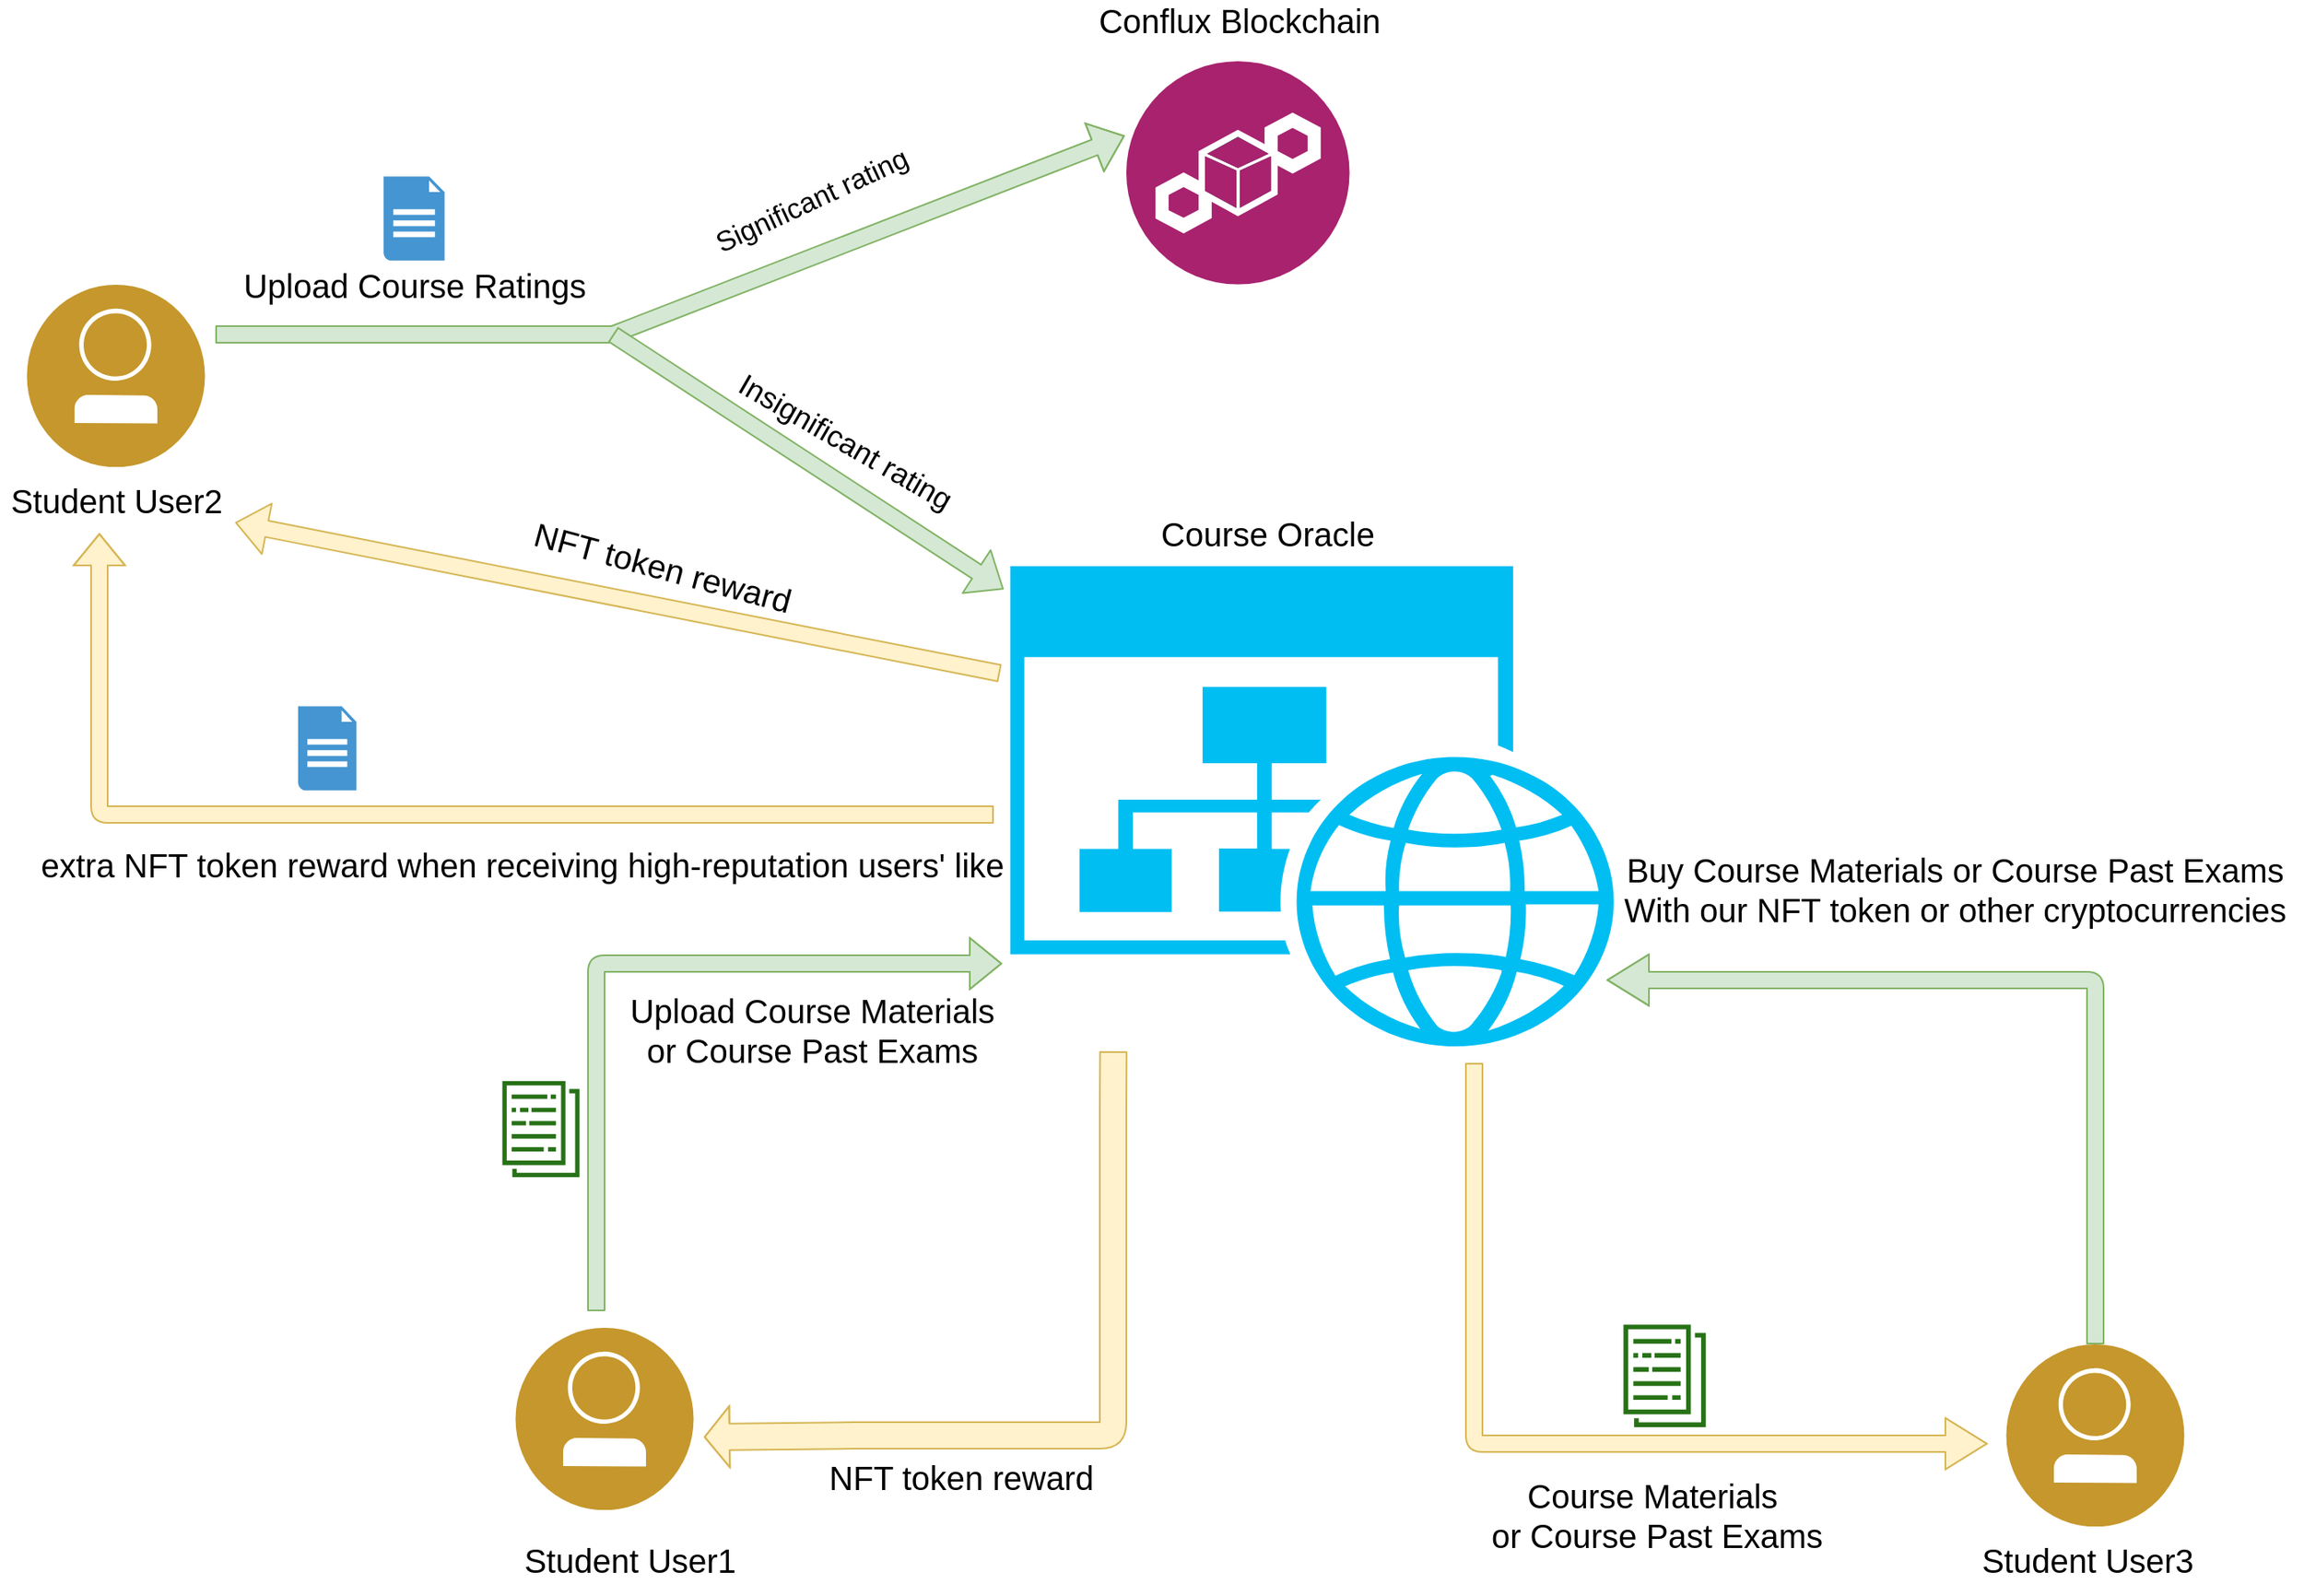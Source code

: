 <mxfile version="14.9.3" type="github">
  <diagram id="26IZYg_4WByHPdlWehGA" name="Page-1">
    <mxGraphModel dx="2188" dy="2236" grid="1" gridSize="10" guides="1" tooltips="1" connect="1" arrows="1" fold="1" page="1" pageScale="1" pageWidth="850" pageHeight="1100" math="0" shadow="0">
      <root>
        <mxCell id="0" />
        <mxCell id="1" parent="0" />
        <mxCell id="faTPQKULuV8uXoHvE5oI-4" value="&lt;font style=&quot;font-size: 20px&quot;&gt;Student User1&lt;/font&gt;" style="text;html=1;align=center;verticalAlign=middle;resizable=0;points=[];autosize=1;strokeColor=none;" vertex="1" parent="1">
          <mxGeometry x="-20" y="800" width="140" height="20" as="geometry" />
        </mxCell>
        <mxCell id="faTPQKULuV8uXoHvE5oI-6" value="" style="aspect=fixed;perimeter=ellipsePerimeter;html=1;align=center;shadow=0;dashed=0;fontColor=#4277BB;labelBackgroundColor=#ffffff;fontSize=12;spacingTop=3;image;image=img/lib/ibm/blockchain/blockchain.svg;" vertex="1" parent="1">
          <mxGeometry x="350" y="-95" width="135" height="135" as="geometry" />
        </mxCell>
        <mxCell id="faTPQKULuV8uXoHvE5oI-7" value="" style="aspect=fixed;perimeter=ellipsePerimeter;html=1;align=center;shadow=0;dashed=0;fontColor=#4277BB;labelBackgroundColor=#ffffff;fontSize=12;spacingTop=3;image;image=img/lib/ibm/blockchain/blockchain_developer.svg;" vertex="1" parent="1">
          <mxGeometry x="-20" y="670" width="110" height="110" as="geometry" />
        </mxCell>
        <mxCell id="faTPQKULuV8uXoHvE5oI-9" value="&lt;font style=&quot;font-size: 20px&quot;&gt;Conflux Blockchain&lt;/font&gt;" style="text;html=1;align=center;verticalAlign=middle;resizable=0;points=[];autosize=1;strokeColor=none;" vertex="1" parent="1">
          <mxGeometry x="322.5" y="-130" width="190" height="20" as="geometry" />
        </mxCell>
        <mxCell id="faTPQKULuV8uXoHvE5oI-10" value="" style="outlineConnect=0;fontColor=#232F3E;gradientColor=none;fillColor=#277116;strokeColor=none;dashed=0;verticalLabelPosition=bottom;verticalAlign=top;align=center;html=1;fontSize=12;fontStyle=0;aspect=fixed;pointerEvents=1;shape=mxgraph.aws4.data_set;" vertex="1" parent="1">
          <mxGeometry x="-26.85" y="521" width="46.85" height="58" as="geometry" />
        </mxCell>
        <mxCell id="faTPQKULuV8uXoHvE5oI-11" value="" style="verticalLabelPosition=bottom;html=1;verticalAlign=top;align=center;strokeColor=none;fillColor=#00BEF2;shape=mxgraph.azure.website_generic;pointerEvents=1;" vertex="1" parent="1">
          <mxGeometry x="280" y="210" width="370" height="290" as="geometry" />
        </mxCell>
        <mxCell id="faTPQKULuV8uXoHvE5oI-12" value="&lt;font style=&quot;font-size: 20px&quot;&gt;Course Oracle&lt;/font&gt;" style="text;html=1;align=center;verticalAlign=middle;resizable=0;points=[];autosize=1;strokeColor=none;" vertex="1" parent="1">
          <mxGeometry x="365" y="180" width="140" height="20" as="geometry" />
        </mxCell>
        <mxCell id="faTPQKULuV8uXoHvE5oI-13" value="" style="shape=flexArrow;endArrow=classic;html=1;fillColor=#d5e8d4;strokeColor=#82b366;" edge="1" parent="1">
          <mxGeometry width="50" height="50" relative="1" as="geometry">
            <mxPoint x="30" y="660" as="sourcePoint" />
            <mxPoint x="275" y="450" as="targetPoint" />
            <Array as="points">
              <mxPoint x="30" y="450" />
            </Array>
          </mxGeometry>
        </mxCell>
        <mxCell id="faTPQKULuV8uXoHvE5oI-14" value="&lt;font style=&quot;font-size: 20px&quot;&gt;Upload Course Materials&lt;br&gt;or Course Past Exams&lt;br&gt;&lt;/font&gt;" style="text;html=1;align=center;verticalAlign=middle;resizable=0;points=[];autosize=1;strokeColor=none;rotation=0;" vertex="1" parent="1">
          <mxGeometry x="40" y="470" width="240" height="40" as="geometry" />
        </mxCell>
        <mxCell id="faTPQKULuV8uXoHvE5oI-15" value="" style="shape=flexArrow;endArrow=classic;html=1;fillColor=#fff2cc;strokeColor=#d6b656;width=16;endSize=4.67;entryX=1.045;entryY=0.6;entryDx=0;entryDy=0;entryPerimeter=0;exitX=0.168;exitY=1.01;exitDx=0;exitDy=0;exitPerimeter=0;" edge="1" parent="1" source="faTPQKULuV8uXoHvE5oI-11" target="faTPQKULuV8uXoHvE5oI-7">
          <mxGeometry width="50" height="50" relative="1" as="geometry">
            <mxPoint x="340" y="510" as="sourcePoint" />
            <mxPoint x="165" y="735" as="targetPoint" />
            <Array as="points">
              <mxPoint x="342" y="535" />
              <mxPoint x="342" y="735" />
              <mxPoint x="185" y="735" />
            </Array>
          </mxGeometry>
        </mxCell>
        <mxCell id="faTPQKULuV8uXoHvE5oI-17" value="" style="shape=image;html=1;verticalAlign=top;verticalLabelPosition=bottom;labelBackgroundColor=#ffffff;imageAspect=0;aspect=fixed;image=https://cdn1.iconfinder.com/data/icons/nft-8/128/Eth_Coin.png" vertex="1" parent="1">
          <mxGeometry x="790" y="470" width="60" height="60" as="geometry" />
        </mxCell>
        <mxCell id="faTPQKULuV8uXoHvE5oI-18" value="&lt;font style=&quot;font-size: 20px&quot;&gt;NFT token reward&lt;/font&gt;" style="text;html=1;align=center;verticalAlign=middle;resizable=0;points=[];autosize=1;strokeColor=none;rotation=0;" vertex="1" parent="1">
          <mxGeometry x="160" y="750" width="180" height="20" as="geometry" />
        </mxCell>
        <mxCell id="faTPQKULuV8uXoHvE5oI-20" value="" style="aspect=fixed;perimeter=ellipsePerimeter;html=1;align=center;shadow=0;dashed=0;fontColor=#4277BB;labelBackgroundColor=#ffffff;fontSize=12;spacingTop=3;image;image=img/lib/ibm/blockchain/blockchain_developer.svg;" vertex="1" parent="1">
          <mxGeometry x="-315" y="40" width="110" height="110" as="geometry" />
        </mxCell>
        <mxCell id="faTPQKULuV8uXoHvE5oI-21" value="" style="outlineConnect=0;fontColor=#232F3E;gradientColor=none;fillColor=#277116;strokeColor=none;dashed=0;verticalLabelPosition=bottom;verticalAlign=top;align=center;html=1;fontSize=12;fontStyle=0;aspect=fixed;pointerEvents=1;shape=mxgraph.aws4.data_set;" vertex="1" parent="1">
          <mxGeometry x="650" y="668.1" width="50" height="61.9" as="geometry" />
        </mxCell>
        <mxCell id="faTPQKULuV8uXoHvE5oI-30" value="&lt;font style=&quot;font-size: 20px&quot;&gt;Upload Course Ratings&lt;br&gt;&lt;/font&gt;" style="text;html=1;align=center;verticalAlign=middle;resizable=0;points=[];autosize=1;strokeColor=none;rotation=0;" vertex="1" parent="1">
          <mxGeometry x="-190" y="30" width="220" height="20" as="geometry" />
        </mxCell>
        <mxCell id="faTPQKULuV8uXoHvE5oI-31" value="&lt;font style=&quot;font-size: 20px&quot;&gt;Student User2&lt;/font&gt;" style="text;html=1;align=center;verticalAlign=middle;resizable=0;points=[];autosize=1;strokeColor=none;" vertex="1" parent="1">
          <mxGeometry x="-330" y="160" width="140" height="20" as="geometry" />
        </mxCell>
        <mxCell id="faTPQKULuV8uXoHvE5oI-32" value="" style="shape=flexArrow;endArrow=classic;html=1;entryX=-0.007;entryY=0.333;entryDx=0;entryDy=0;entryPerimeter=0;fillColor=#d5e8d4;strokeColor=#82b366;" edge="1" parent="1" target="faTPQKULuV8uXoHvE5oI-6">
          <mxGeometry width="50" height="50" relative="1" as="geometry">
            <mxPoint x="-200" y="70" as="sourcePoint" />
            <mxPoint x="-100" y="100" as="targetPoint" />
            <Array as="points">
              <mxPoint x="40" y="70" />
            </Array>
          </mxGeometry>
        </mxCell>
        <mxCell id="faTPQKULuV8uXoHvE5oI-33" value="" style="shape=flexArrow;endArrow=classic;html=1;entryX=-0.011;entryY=0.048;entryDx=0;entryDy=0;entryPerimeter=0;fillColor=#d5e8d4;strokeColor=#82b366;" edge="1" parent="1" target="faTPQKULuV8uXoHvE5oI-11">
          <mxGeometry width="50" height="50" relative="1" as="geometry">
            <mxPoint x="40" y="70" as="sourcePoint" />
            <mxPoint x="130" y="180" as="targetPoint" />
          </mxGeometry>
        </mxCell>
        <mxCell id="faTPQKULuV8uXoHvE5oI-34" value="Significant rating&lt;br style=&quot;font-size: 17px;&quot;&gt;" style="text;html=1;align=center;verticalAlign=middle;resizable=0;points=[];autosize=1;strokeColor=none;fontSize=17;fontStyle=0;rotation=-25;" vertex="1" parent="1">
          <mxGeometry x="90" y="-25.4" width="140" height="30" as="geometry" />
        </mxCell>
        <mxCell id="faTPQKULuV8uXoHvE5oI-35" value="Insignificant rating" style="text;html=1;align=center;verticalAlign=middle;resizable=0;points=[];autosize=1;strokeColor=none;fontSize=18;fontStyle=0;rotation=30;" vertex="1" parent="1">
          <mxGeometry x="100" y="120" width="160" height="30" as="geometry" />
        </mxCell>
        <mxCell id="faTPQKULuV8uXoHvE5oI-37" value="" style="shape=image;html=1;verticalAlign=top;verticalLabelPosition=bottom;labelBackgroundColor=#F8CECC;imageAspect=0;aspect=fixed;image=https://cdn1.iconfinder.com/data/icons/ecommerce-v1-0-outline-1/96/Review_Rating_Feedback-128.png;fontSize=18;" vertex="1" parent="1">
          <mxGeometry x="-114.8" y="294.6" width="60" height="60" as="geometry" />
        </mxCell>
        <mxCell id="faTPQKULuV8uXoHvE5oI-38" value="" style="shadow=0;dashed=0;html=1;strokeColor=none;fillColor=#4495D1;labelPosition=center;verticalLabelPosition=bottom;verticalAlign=top;align=center;outlineConnect=0;shape=mxgraph.veeam.2d.report;fontSize=18;" vertex="1" parent="1">
          <mxGeometry x="-98.4" y="-25.4" width="36.8" height="50.8" as="geometry" />
        </mxCell>
        <mxCell id="faTPQKULuV8uXoHvE5oI-41" value="" style="shape=flexArrow;endArrow=classic;html=1;fontSize=18;exitX=-0.017;exitY=0.223;exitDx=0;exitDy=0;exitPerimeter=0;entryX=1.014;entryY=1.182;entryDx=0;entryDy=0;entryPerimeter=0;fillColor=#fff2cc;strokeColor=#d6b656;" edge="1" parent="1" source="faTPQKULuV8uXoHvE5oI-11" target="faTPQKULuV8uXoHvE5oI-31">
          <mxGeometry width="50" height="50" relative="1" as="geometry">
            <mxPoint x="60" y="150" as="sourcePoint" />
            <mxPoint x="110" y="100" as="targetPoint" />
          </mxGeometry>
        </mxCell>
        <mxCell id="faTPQKULuV8uXoHvE5oI-43" value="" style="shape=image;html=1;verticalAlign=top;verticalLabelPosition=bottom;labelBackgroundColor=#ffffff;imageAspect=0;aspect=fixed;image=https://cdn1.iconfinder.com/data/icons/nft-8/128/Eth_Coin.png" vertex="1" parent="1">
          <mxGeometry x="-80" y="150" width="60" height="60" as="geometry" />
        </mxCell>
        <mxCell id="faTPQKULuV8uXoHvE5oI-44" value="&lt;font style=&quot;font-size: 20px&quot;&gt;NFT token reward&lt;/font&gt;" style="text;html=1;align=center;verticalAlign=middle;resizable=0;points=[];autosize=1;strokeColor=none;rotation=15;" vertex="1" parent="1">
          <mxGeometry x="-20" y="200" width="180" height="20" as="geometry" />
        </mxCell>
        <mxCell id="faTPQKULuV8uXoHvE5oI-46" value="&lt;font style=&quot;font-size: 20px;&quot;&gt;extra NFT token reward when receiving high-reputation users&#39; like&lt;/font&gt;" style="text;html=1;align=center;verticalAlign=middle;resizable=0;points=[];autosize=1;strokeColor=none;rotation=0;fontSize=20;" vertex="1" parent="1">
          <mxGeometry x="-315" y="375" width="600" height="30" as="geometry" />
        </mxCell>
        <mxCell id="faTPQKULuV8uXoHvE5oI-47" value="" style="shape=image;html=1;verticalAlign=top;verticalLabelPosition=bottom;labelBackgroundColor=#ffffff;imageAspect=0;aspect=fixed;image=https://cdn1.iconfinder.com/data/icons/nft-8/128/Eth_Coin.png" vertex="1" parent="1">
          <mxGeometry x="-30" y="285.4" width="60" height="60" as="geometry" />
        </mxCell>
        <mxCell id="faTPQKULuV8uXoHvE5oI-48" value="" style="shadow=0;dashed=0;html=1;strokeColor=none;fillColor=#4495D1;labelPosition=center;verticalLabelPosition=bottom;verticalAlign=top;align=center;outlineConnect=0;shape=mxgraph.veeam.2d.report;fontSize=18;" vertex="1" parent="1">
          <mxGeometry x="-150" y="294.6" width="35.2" height="50.8" as="geometry" />
        </mxCell>
        <mxCell id="faTPQKULuV8uXoHvE5oI-50" value="" style="shape=flexArrow;endArrow=classic;html=1;fontSize=18;fillColor=#fff2cc;strokeColor=#d6b656;" edge="1" parent="1">
          <mxGeometry width="50" height="50" relative="1" as="geometry">
            <mxPoint x="270" y="360" as="sourcePoint" />
            <mxPoint x="-270" y="190" as="targetPoint" />
            <Array as="points">
              <mxPoint x="180" y="360" />
              <mxPoint x="40" y="360" />
              <mxPoint x="-270" y="360" />
              <mxPoint x="-270" y="310" />
            </Array>
          </mxGeometry>
        </mxCell>
        <mxCell id="faTPQKULuV8uXoHvE5oI-51" value="" style="aspect=fixed;perimeter=ellipsePerimeter;html=1;align=center;shadow=0;dashed=0;fontColor=#4277BB;labelBackgroundColor=#ffffff;fontSize=12;spacingTop=3;image;image=img/lib/ibm/blockchain/blockchain_developer.svg;" vertex="1" parent="1">
          <mxGeometry x="880" y="680" width="110" height="110" as="geometry" />
        </mxCell>
        <mxCell id="faTPQKULuV8uXoHvE5oI-52" value="&lt;font style=&quot;font-size: 20px&quot;&gt;Student User3&lt;/font&gt;" style="text;html=1;align=center;verticalAlign=middle;resizable=0;points=[];autosize=1;strokeColor=none;" vertex="1" parent="1">
          <mxGeometry x="860" y="800" width="140" height="20" as="geometry" />
        </mxCell>
        <mxCell id="faTPQKULuV8uXoHvE5oI-53" value="" style="shape=flexArrow;endArrow=classic;html=1;fontSize=20;startSize=3;endSize=8;entryX=0.973;entryY=0.862;entryDx=0;entryDy=0;entryPerimeter=0;exitX=0.5;exitY=0;exitDx=0;exitDy=0;fillColor=#d5e8d4;strokeColor=#82b366;" edge="1" parent="1" source="faTPQKULuV8uXoHvE5oI-51" target="faTPQKULuV8uXoHvE5oI-11">
          <mxGeometry width="50" height="50" relative="1" as="geometry">
            <mxPoint x="820" y="482" as="sourcePoint" />
            <mxPoint x="790" y="540" as="targetPoint" />
            <Array as="points">
              <mxPoint x="935" y="460" />
            </Array>
          </mxGeometry>
        </mxCell>
        <mxCell id="faTPQKULuV8uXoHvE5oI-55" value="" style="shape=image;html=1;verticalAlign=top;verticalLabelPosition=bottom;labelBackgroundColor=#ffffff;imageAspect=0;aspect=fixed;image=https://cdn4.iconfinder.com/data/icons/cryptocoins/227/USDT-alt-128.png;fontSize=20;" vertex="1" parent="1">
          <mxGeometry x="860" y="479.5" width="41" height="41" as="geometry" />
        </mxCell>
        <mxCell id="faTPQKULuV8uXoHvE5oI-57" value="&lt;font style=&quot;font-size: 20px&quot;&gt;Buy Course Materials&amp;nbsp;or Course Past Exams&lt;br&gt;With our NFT token or other cryptocurrencies&lt;br&gt;&lt;/font&gt;" style="text;html=1;align=center;verticalAlign=middle;resizable=0;points=[];autosize=1;strokeColor=none;rotation=0;" vertex="1" parent="1">
          <mxGeometry x="640" y="385" width="420" height="40" as="geometry" />
        </mxCell>
        <mxCell id="faTPQKULuV8uXoHvE5oI-60" value="" style="shape=flexArrow;endArrow=classic;html=1;fontSize=20;startSize=3;endSize=8;fillColor=#fff2cc;strokeColor=#d6b656;" edge="1" parent="1">
          <mxGeometry width="50" height="50" relative="1" as="geometry">
            <mxPoint x="560" y="510" as="sourcePoint" />
            <mxPoint x="870" y="740" as="targetPoint" />
            <Array as="points">
              <mxPoint x="560" y="740" />
            </Array>
          </mxGeometry>
        </mxCell>
        <mxCell id="faTPQKULuV8uXoHvE5oI-61" value="" style="shape=image;html=1;verticalAlign=top;verticalLabelPosition=bottom;labelBackgroundColor=#ffffff;imageAspect=0;aspect=fixed;image=https://cdn1.iconfinder.com/data/icons/nft-8/128/Eth_Coin.png" vertex="1" parent="1">
          <mxGeometry x="190" y="670" width="60" height="60" as="geometry" />
        </mxCell>
        <mxCell id="faTPQKULuV8uXoHvE5oI-62" value="&lt;font style=&quot;font-size: 20px&quot;&gt;Course Materials&amp;nbsp;&lt;br&gt;or Course Past Exams&lt;br&gt;&amp;nbsp;&lt;br&gt;&lt;/font&gt;" style="text;html=1;align=center;verticalAlign=middle;resizable=0;points=[];autosize=1;strokeColor=none;rotation=0;" vertex="1" parent="1">
          <mxGeometry x="560" y="770" width="220" height="50" as="geometry" />
        </mxCell>
      </root>
    </mxGraphModel>
  </diagram>
</mxfile>
